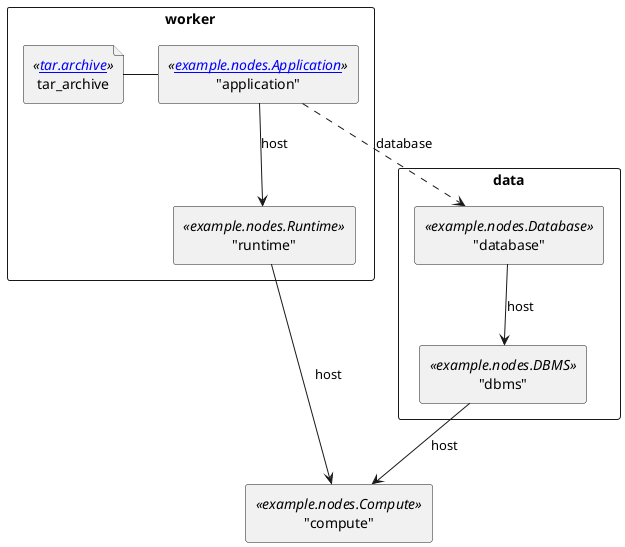 @startuml
skinparam componentStyle rectangle

rectangle "worker" {
["application"] <<[[https://vintner.opentosca.org example.nodes.Application]]>> as application
file tar_archive <<[[https://vintner.opentosca.org tar.archive]]>> as application_artifact_0
application_artifact_0 - application

["runtime"] <<example.nodes.Runtime>> as runtime

}
rectangle "data" {
["database"] <<example.nodes.Database>> as database

["dbms"] <<example.nodes.DBMS>> as dbms

}

["compute"] <<example.nodes.Compute>> as compute


application --> runtime : host
application ..> database : database
runtime --> compute : host
database --> dbms : host
dbms --> compute : host

@enduml